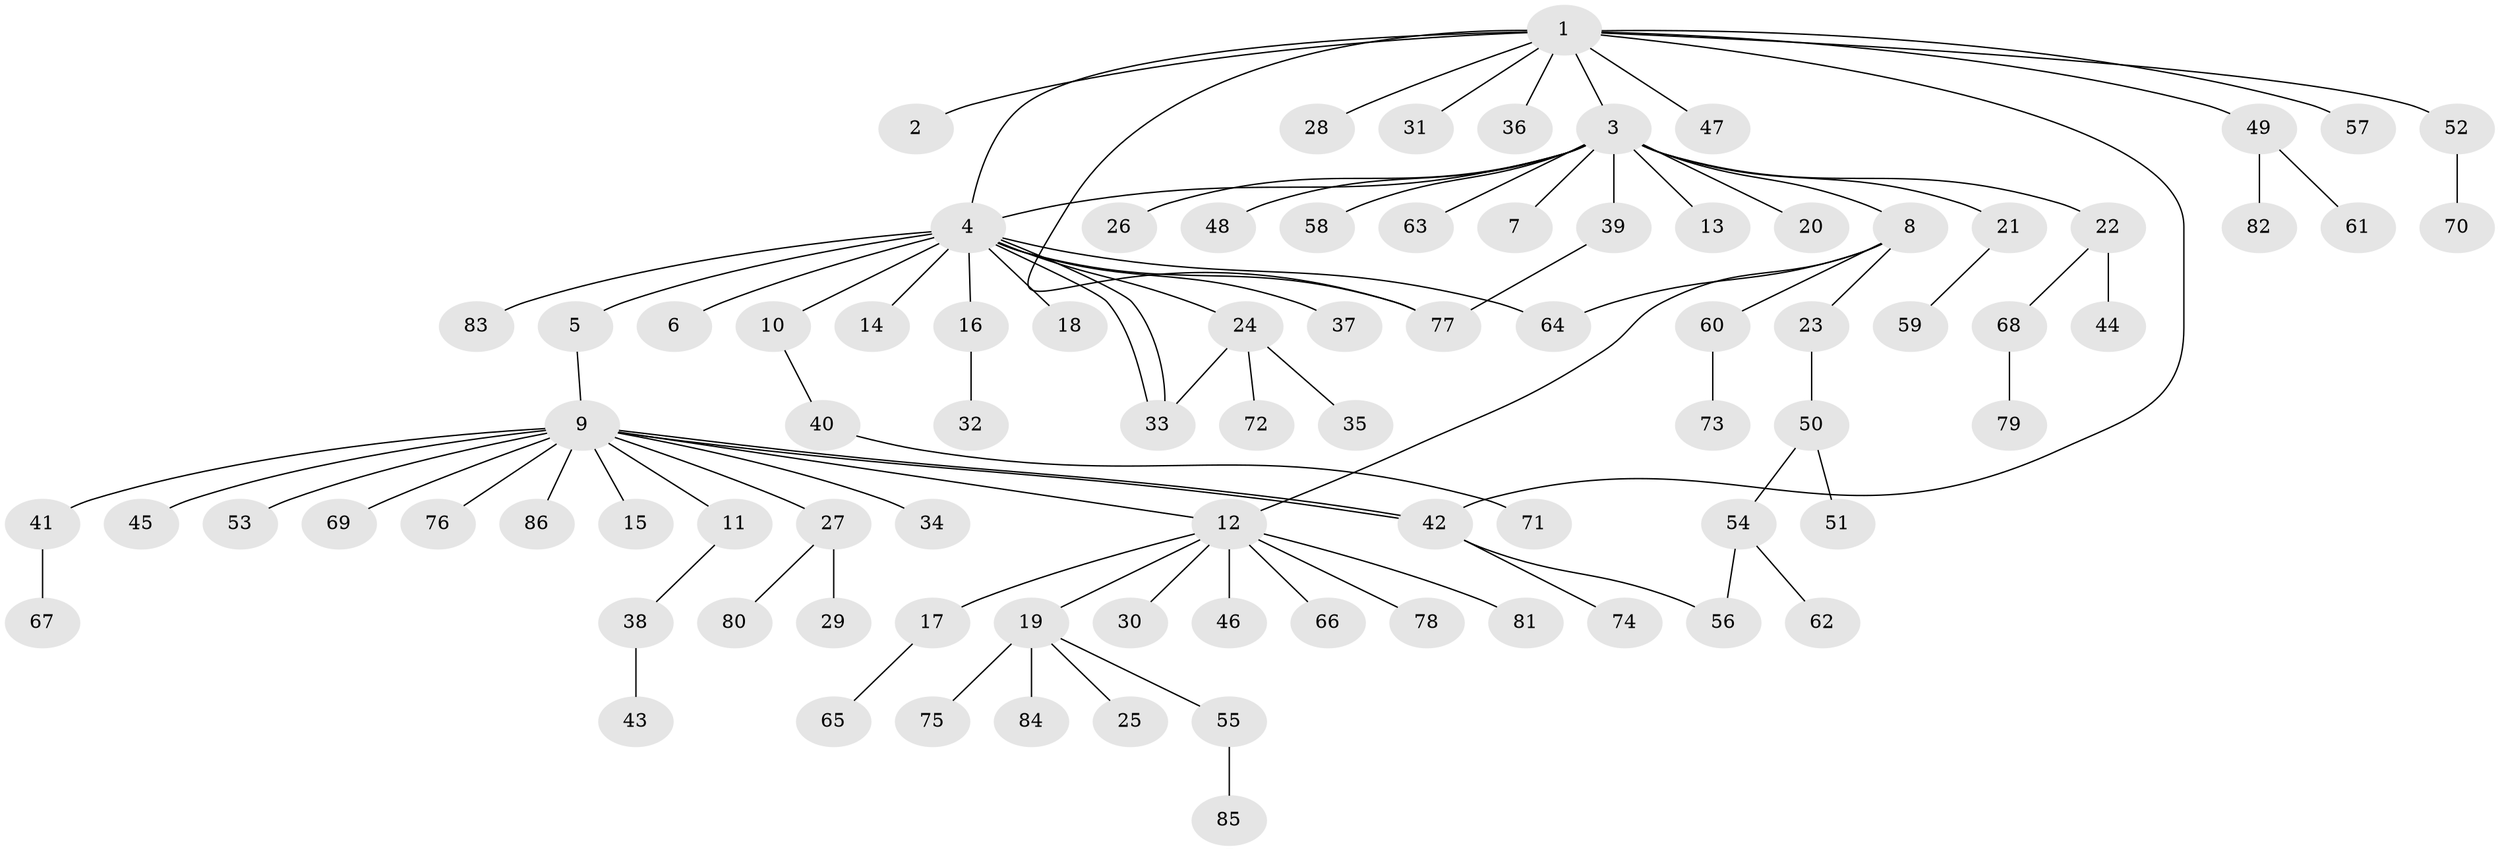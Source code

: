 // Generated by graph-tools (version 1.1) at 2025/49/03/09/25 03:49:56]
// undirected, 86 vertices, 95 edges
graph export_dot {
graph [start="1"]
  node [color=gray90,style=filled];
  1;
  2;
  3;
  4;
  5;
  6;
  7;
  8;
  9;
  10;
  11;
  12;
  13;
  14;
  15;
  16;
  17;
  18;
  19;
  20;
  21;
  22;
  23;
  24;
  25;
  26;
  27;
  28;
  29;
  30;
  31;
  32;
  33;
  34;
  35;
  36;
  37;
  38;
  39;
  40;
  41;
  42;
  43;
  44;
  45;
  46;
  47;
  48;
  49;
  50;
  51;
  52;
  53;
  54;
  55;
  56;
  57;
  58;
  59;
  60;
  61;
  62;
  63;
  64;
  65;
  66;
  67;
  68;
  69;
  70;
  71;
  72;
  73;
  74;
  75;
  76;
  77;
  78;
  79;
  80;
  81;
  82;
  83;
  84;
  85;
  86;
  1 -- 2;
  1 -- 3;
  1 -- 4;
  1 -- 28;
  1 -- 31;
  1 -- 36;
  1 -- 42;
  1 -- 47;
  1 -- 49;
  1 -- 52;
  1 -- 57;
  1 -- 77;
  3 -- 4;
  3 -- 7;
  3 -- 8;
  3 -- 13;
  3 -- 20;
  3 -- 21;
  3 -- 22;
  3 -- 26;
  3 -- 39;
  3 -- 48;
  3 -- 58;
  3 -- 63;
  4 -- 5;
  4 -- 6;
  4 -- 10;
  4 -- 14;
  4 -- 16;
  4 -- 18;
  4 -- 24;
  4 -- 33;
  4 -- 33;
  4 -- 37;
  4 -- 64;
  4 -- 77;
  4 -- 83;
  5 -- 9;
  8 -- 12;
  8 -- 23;
  8 -- 60;
  8 -- 64;
  9 -- 11;
  9 -- 12;
  9 -- 15;
  9 -- 27;
  9 -- 34;
  9 -- 41;
  9 -- 42;
  9 -- 42;
  9 -- 45;
  9 -- 53;
  9 -- 69;
  9 -- 76;
  9 -- 86;
  10 -- 40;
  11 -- 38;
  12 -- 17;
  12 -- 19;
  12 -- 30;
  12 -- 46;
  12 -- 66;
  12 -- 78;
  12 -- 81;
  16 -- 32;
  17 -- 65;
  19 -- 25;
  19 -- 55;
  19 -- 75;
  19 -- 84;
  21 -- 59;
  22 -- 44;
  22 -- 68;
  23 -- 50;
  24 -- 33;
  24 -- 35;
  24 -- 72;
  27 -- 29;
  27 -- 80;
  38 -- 43;
  39 -- 77;
  40 -- 71;
  41 -- 67;
  42 -- 56;
  42 -- 74;
  49 -- 61;
  49 -- 82;
  50 -- 51;
  50 -- 54;
  52 -- 70;
  54 -- 56;
  54 -- 62;
  55 -- 85;
  60 -- 73;
  68 -- 79;
}
